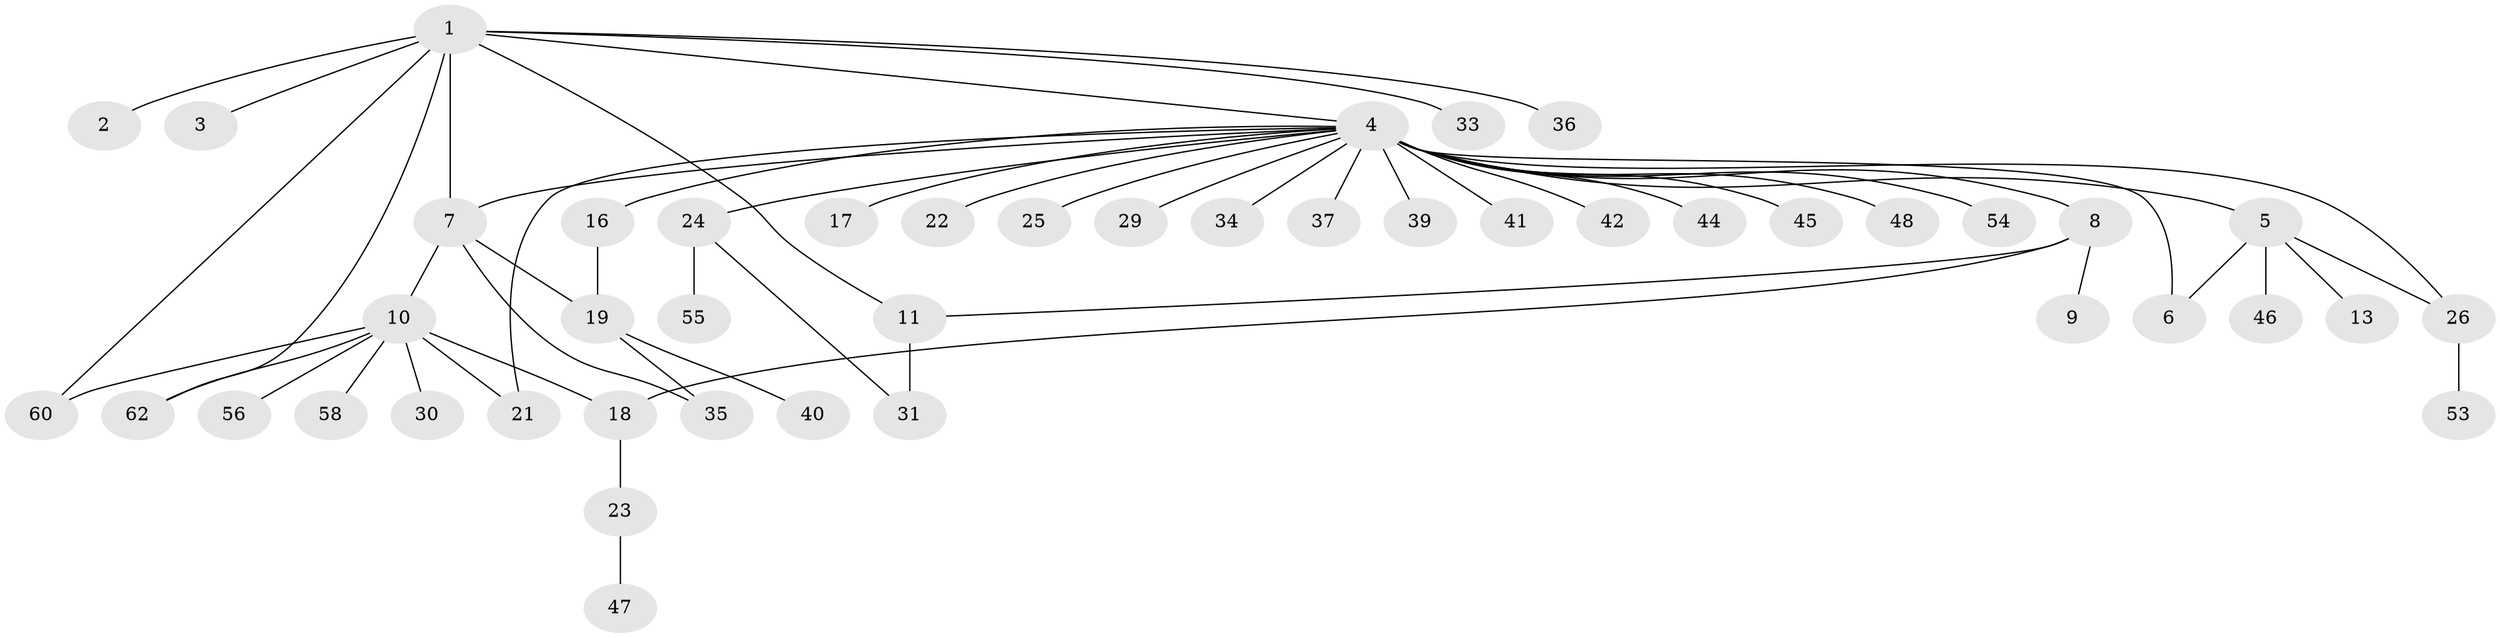 // Generated by graph-tools (version 1.1) at 2025/51/02/27/25 19:51:54]
// undirected, 46 vertices, 56 edges
graph export_dot {
graph [start="1"]
  node [color=gray90,style=filled];
  1 [super="+20"];
  2;
  3 [super="+14"];
  4 [super="+15"];
  5 [super="+12"];
  6 [super="+38"];
  7 [super="+27"];
  8 [super="+43"];
  9;
  10 [super="+49"];
  11 [super="+50"];
  13;
  16;
  17;
  18 [super="+32"];
  19 [super="+51"];
  21;
  22;
  23;
  24 [super="+28"];
  25;
  26 [super="+61"];
  29;
  30;
  31 [super="+59"];
  33;
  34;
  35 [super="+57"];
  36;
  37;
  39;
  40;
  41;
  42;
  44;
  45 [super="+52"];
  46;
  47;
  48;
  53;
  54;
  55;
  56;
  58;
  60;
  62;
  1 -- 2;
  1 -- 3;
  1 -- 4;
  1 -- 33;
  1 -- 60;
  1 -- 62;
  1 -- 11;
  1 -- 36;
  1 -- 7;
  4 -- 5;
  4 -- 7;
  4 -- 8 [weight=2];
  4 -- 16;
  4 -- 17;
  4 -- 21;
  4 -- 22;
  4 -- 24;
  4 -- 25;
  4 -- 26;
  4 -- 29;
  4 -- 34;
  4 -- 37;
  4 -- 39;
  4 -- 41;
  4 -- 42;
  4 -- 44;
  4 -- 45;
  4 -- 48;
  4 -- 54;
  4 -- 6 [weight=2];
  5 -- 6;
  5 -- 13;
  5 -- 26;
  5 -- 46;
  7 -- 10;
  7 -- 35;
  7 -- 19;
  8 -- 9;
  8 -- 11;
  8 -- 18;
  10 -- 18;
  10 -- 21;
  10 -- 30;
  10 -- 56;
  10 -- 58;
  10 -- 60;
  10 -- 62;
  11 -- 31;
  16 -- 19;
  18 -- 23;
  19 -- 35;
  19 -- 40;
  23 -- 47;
  24 -- 31;
  24 -- 55;
  26 -- 53;
}
